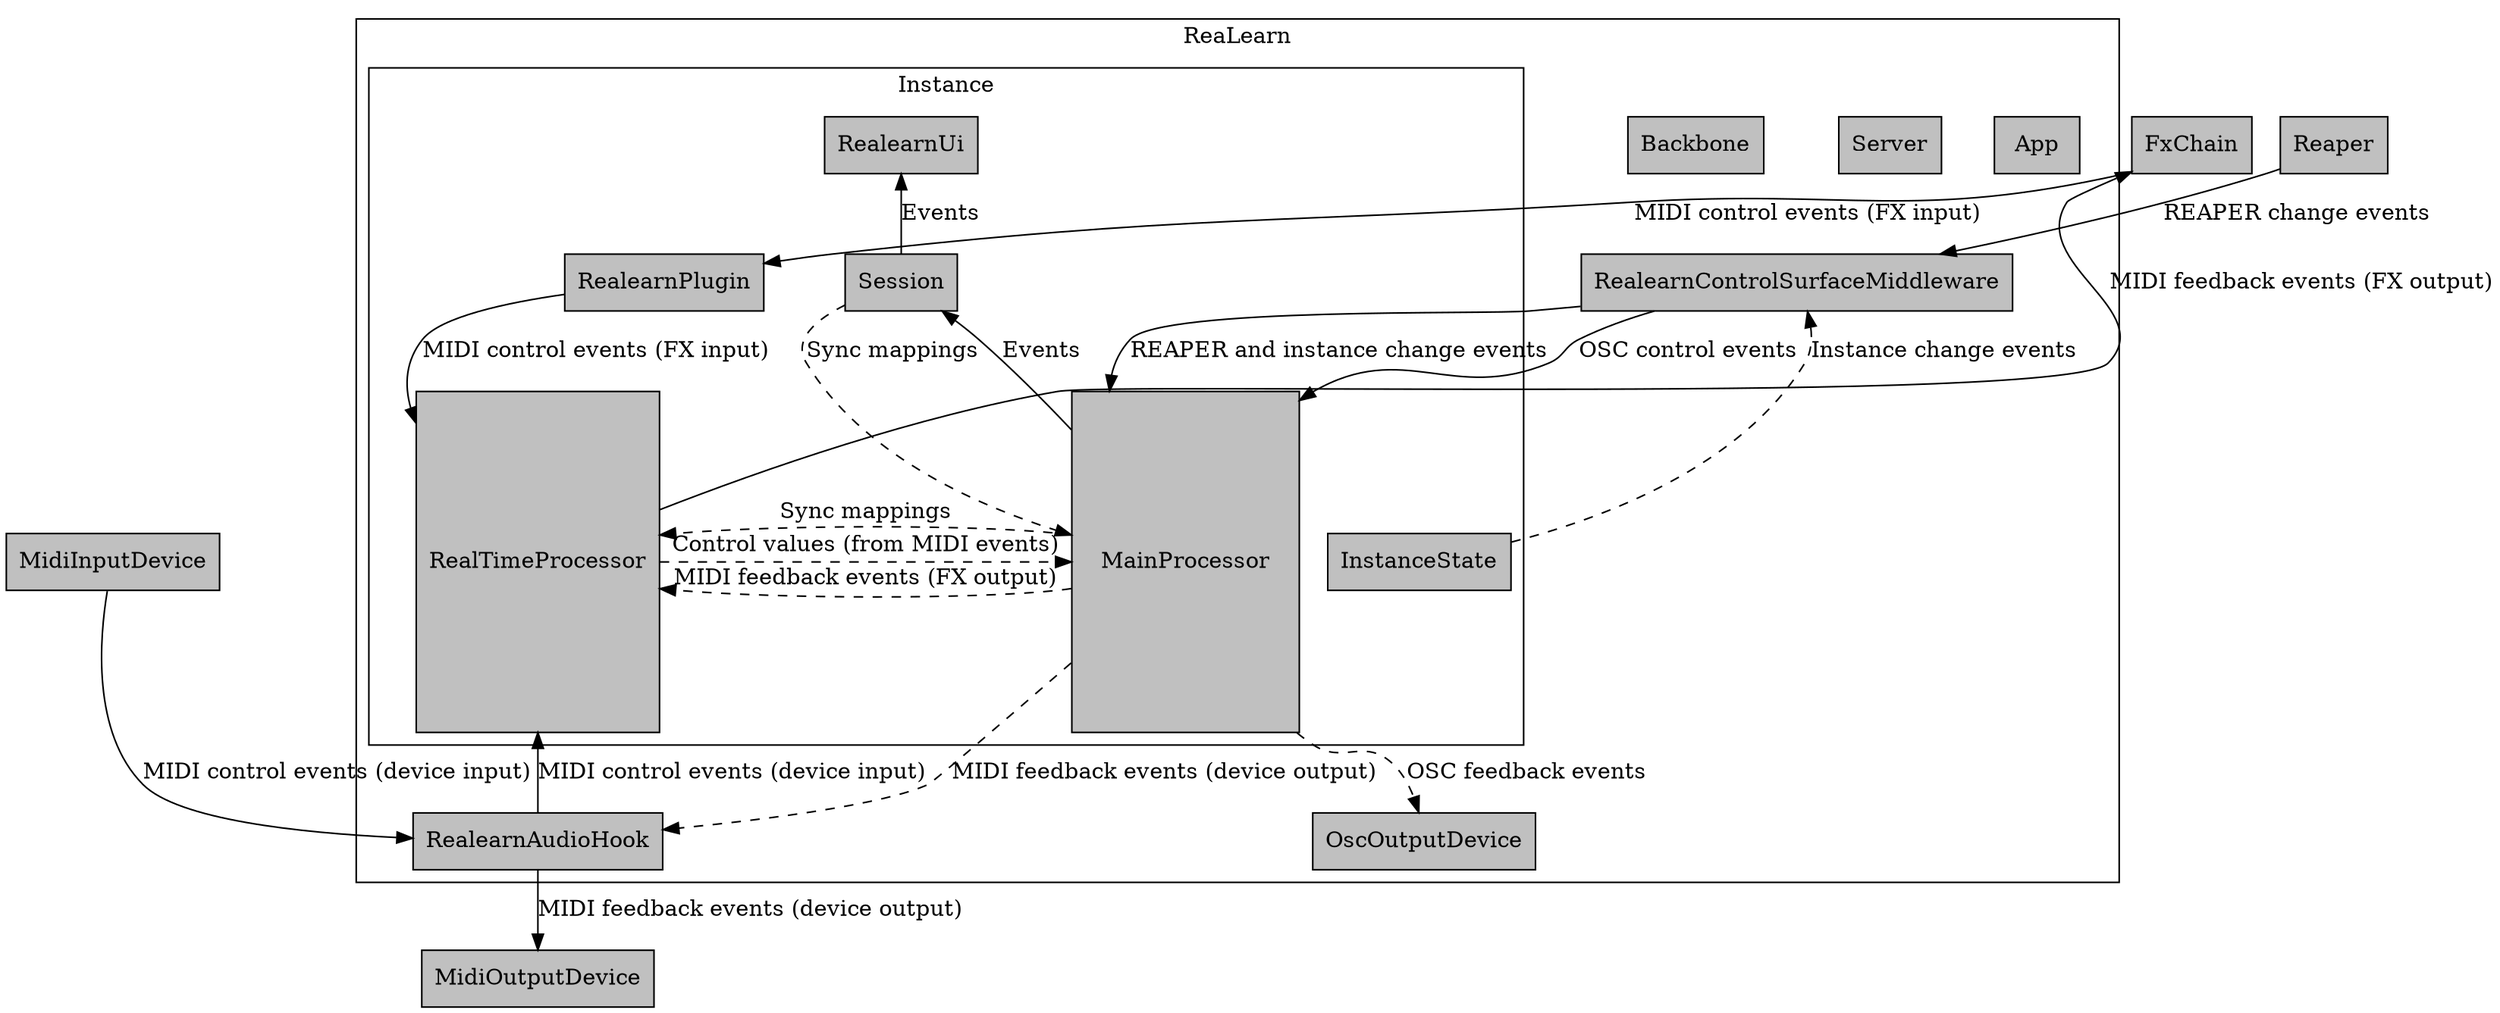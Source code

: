 digraph D {
  node [shape = "box" style=filled, fillcolor = grey];
  // edge [constraint = true];
  compound = true;
  // newrank = true;
  rankdir = "TB";

  MidiInputDevice;
  MidiOutputDevice;
  FxChain;
  Reaper;

  subgraph cluster_realearn {
    App;
    Server;
    Backbone;
    RealearnControlSurfaceMiddleware;
    RealearnAudioHook;
    OscOutputDevice;

    subgraph cluster_instance {
      infrastructure_layer [shape = point style = invis];
        application_layer [shape = point style = invis];
        processing_layer [shape = point style = invis]
      RealearnPlugin;
      RealearnUi;
      Session;
      InstanceState;
      RealTimeProcessor [width = 2, height = 3];
      MainProcessor [width = 2, height = 3];

      {
        rank = same;
        infrastructure_layer;
        RealearnUi;
      }
      {
        rank = same;
        application_layer;
        Session;
      }
      {
        rank = same;
        processing_layer;
        RealTimeProcessor;
        MainProcessor;
        InstanceState;
      }

      label = "Instance";
      infrastructure_layer -> application_layer -> processing_layer [style = invis];
    }
    
    label = "ReaLearn";
  }

    
  // General
  Session -> MainProcessor [label = "Sync mappings", style = "dashed"]
  MainProcessor -> RealTimeProcessor [label = "Sync mappings", style = "dashed"]
  MainProcessor -> Session [label = "Events"]
  Session -> RealearnUi [label = "Events"]

  // Feedback direction
  Reaper -> RealearnControlSurfaceMiddleware [label = "REAPER change events"]
  InstanceState -> RealearnControlSurfaceMiddleware [label = "Instance change events", style = "dashed"]
  RealearnControlSurfaceMiddleware -> MainProcessor [label = "REAPER and instance change events"]

  // Control direction (OSC)
  RealearnControlSurfaceMiddleware -> MainProcessor [label = "OSC control events"]

  // Feedback direction (OSC)
  MainProcessor -> OscOutputDevice [label = "OSC feedback events", style = "dashed"]

  // Control direction (MIDI)
  RealTimeProcessor -> MainProcessor [label = "Control values (from MIDI events)", style = "dashed"]

  // Control direction (MIDI, FX input)
  FxChain -> RealearnPlugin [label = "MIDI control events (FX input)"]
  RealearnPlugin -> RealTimeProcessor [label = "MIDI control events (FX input)"]

  // Feedback direction (MIDI, FX output)
  MainProcessor -> RealTimeProcessor [label = "MIDI feedback events (FX output)", style = "dashed"]
  RealTimeProcessor -> FxChain [label = "MIDI feedback events (FX output)", constraint = false]

  // Control direction (MIDI, device input)
  MidiInputDevice -> RealearnAudioHook [label = "MIDI control events (device input)"]
  RealearnAudioHook -> RealTimeProcessor [label = "MIDI control events (device input)"]

  // Feedback direction (MIDI, device output)
  MainProcessor -> RealearnAudioHook [label = "MIDI feedback events (device output)", style = "dashed"]
  RealearnAudioHook -> MidiOutputDevice [label = "MIDI feedback events (device output)"]
}